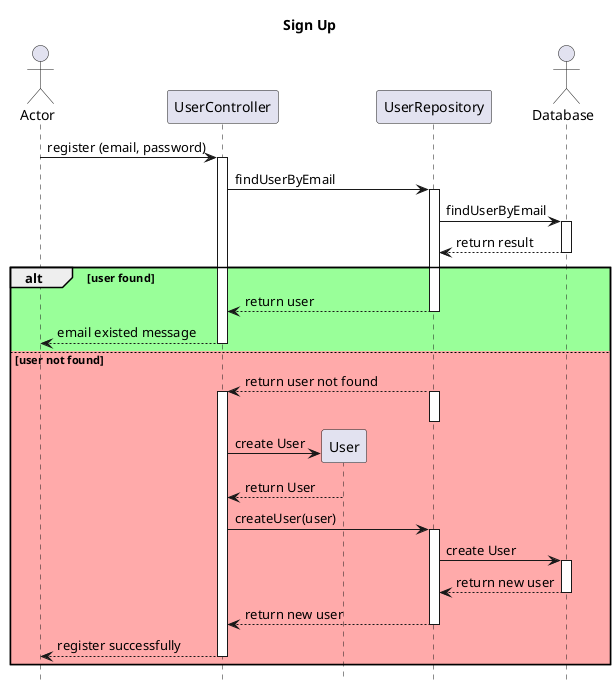 @startuml Signup
hide footbox
title Sign Up

actor Actor as actor
participant UserController as controller
participant User as user
participant UserRepository as repo
actor Database as database

actor -> controller : register (email, password)
activate controller
controller -> repo : findUserByEmail
activate repo
repo -> database : findUserByEmail
activate database
database --> repo : return result
deactivate database

alt #99FF99 user found
repo --> controller : return user
deactivate repo
controller --> actor : email existed message
deactivate controller

else #FFAAAA user not found
repo --> controller : return user not found
activate repo
deactivate repo
activate controller
create user
controller -> user : create User
user --> controller : return User
controller -> repo : createUser(user)
activate repo
repo -> database : create User
activate database
database --> repo : return new user
deactivate database
repo --> controller : return new user
deactivate repo
controller --> actor : register successfully
deactivate controller
end
@enduml